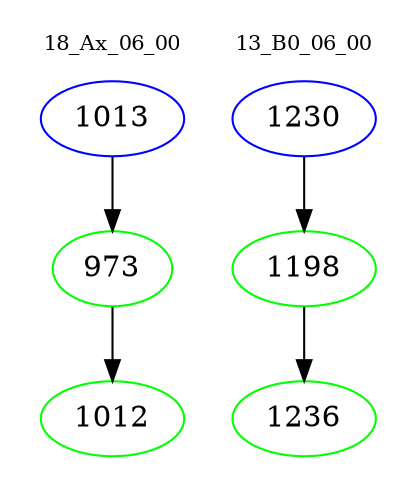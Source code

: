 digraph{
subgraph cluster_0 {
color = white
label = "18_Ax_06_00";
fontsize=10;
T0_1013 [label="1013", color="blue"]
T0_1013 -> T0_973 [color="black"]
T0_973 [label="973", color="green"]
T0_973 -> T0_1012 [color="black"]
T0_1012 [label="1012", color="green"]
}
subgraph cluster_1 {
color = white
label = "13_B0_06_00";
fontsize=10;
T1_1230 [label="1230", color="blue"]
T1_1230 -> T1_1198 [color="black"]
T1_1198 [label="1198", color="green"]
T1_1198 -> T1_1236 [color="black"]
T1_1236 [label="1236", color="green"]
}
}
